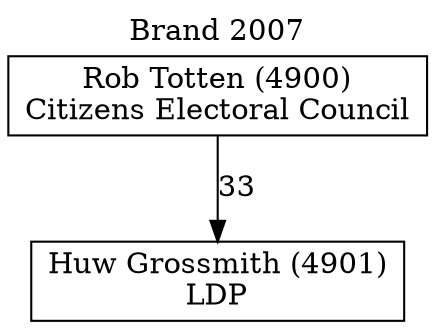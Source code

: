 // House preference flow
digraph "Huw Grossmith (4901)_Brand_2007" {
	graph [label="Brand 2007" labelloc=t mclimit=10]
	node [shape=box]
	"Huw Grossmith (4901)" [label="Huw Grossmith (4901)
LDP"]
	"Rob Totten (4900)" [label="Rob Totten (4900)
Citizens Electoral Council"]
	"Rob Totten (4900)" -> "Huw Grossmith (4901)" [label=33]
}
